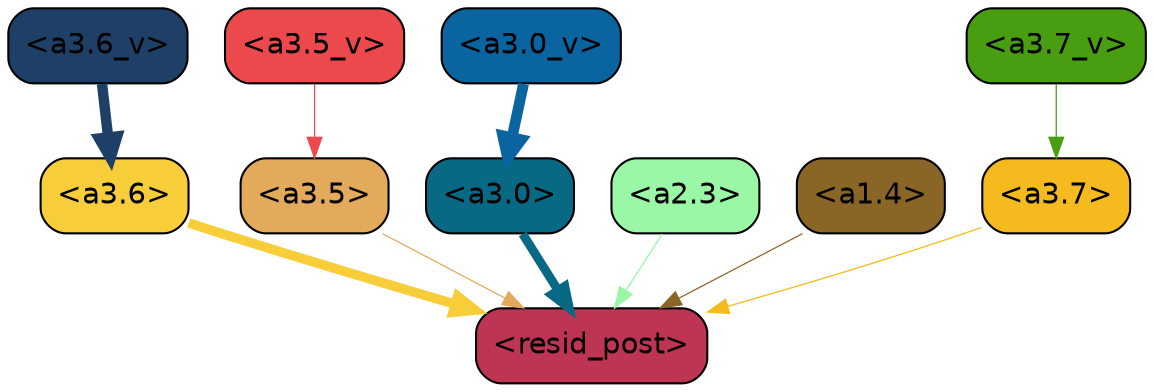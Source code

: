 strict digraph "" {
	graph [bgcolor=transparent,
		layout=dot,
		overlap=false,
		splines=true
	];
	"<a3.7>"	[color=black,
		fillcolor="#f5bb1e",
		fontname=Helvetica,
		shape=box,
		style="filled, rounded"];
	"<resid_post>"	[color=black,
		fillcolor="#be3553",
		fontname=Helvetica,
		shape=box,
		style="filled, rounded"];
	"<a3.7>" -> "<resid_post>"	[color="#f5bb1e",
		penwidth=0.6239100098609924];
	"<a3.6>"	[color=black,
		fillcolor="#f8cd3a",
		fontname=Helvetica,
		shape=box,
		style="filled, rounded"];
	"<a3.6>" -> "<resid_post>"	[color="#f8cd3a",
		penwidth=4.569062113761902];
	"<a3.5>"	[color=black,
		fillcolor="#e3aa5b",
		fontname=Helvetica,
		shape=box,
		style="filled, rounded"];
	"<a3.5>" -> "<resid_post>"	[color="#e3aa5b",
		penwidth=0.6];
	"<a3.0>"	[color=black,
		fillcolor="#076984",
		fontname=Helvetica,
		shape=box,
		style="filled, rounded"];
	"<a3.0>" -> "<resid_post>"	[color="#076984",
		penwidth=4.283544182777405];
	"<a2.3>"	[color=black,
		fillcolor="#9af7a5",
		fontname=Helvetica,
		shape=box,
		style="filled, rounded"];
	"<a2.3>" -> "<resid_post>"	[color="#9af7a5",
		penwidth=0.6];
	"<a1.4>"	[color=black,
		fillcolor="#8a6626",
		fontname=Helvetica,
		shape=box,
		style="filled, rounded"];
	"<a1.4>" -> "<resid_post>"	[color="#8a6626",
		penwidth=0.6];
	"<a3.7_v>"	[color=black,
		fillcolor="#499d11",
		fontname=Helvetica,
		shape=box,
		style="filled, rounded"];
	"<a3.7_v>" -> "<a3.7>"	[color="#499d11",
		penwidth=0.6];
	"<a3.6_v>"	[color=black,
		fillcolor="#1e4067",
		fontname=Helvetica,
		shape=box,
		style="filled, rounded"];
	"<a3.6_v>" -> "<a3.6>"	[color="#1e4067",
		penwidth=5.002329230308533];
	"<a3.5_v>"	[color=black,
		fillcolor="#eb494b",
		fontname=Helvetica,
		shape=box,
		style="filled, rounded"];
	"<a3.5_v>" -> "<a3.5>"	[color="#eb494b",
		penwidth=0.6];
	"<a3.0_v>"	[color=black,
		fillcolor="#0964a0",
		fontname=Helvetica,
		shape=box,
		style="filled, rounded"];
	"<a3.0_v>" -> "<a3.0>"	[color="#0964a0",
		penwidth=5.188832879066467];
}
